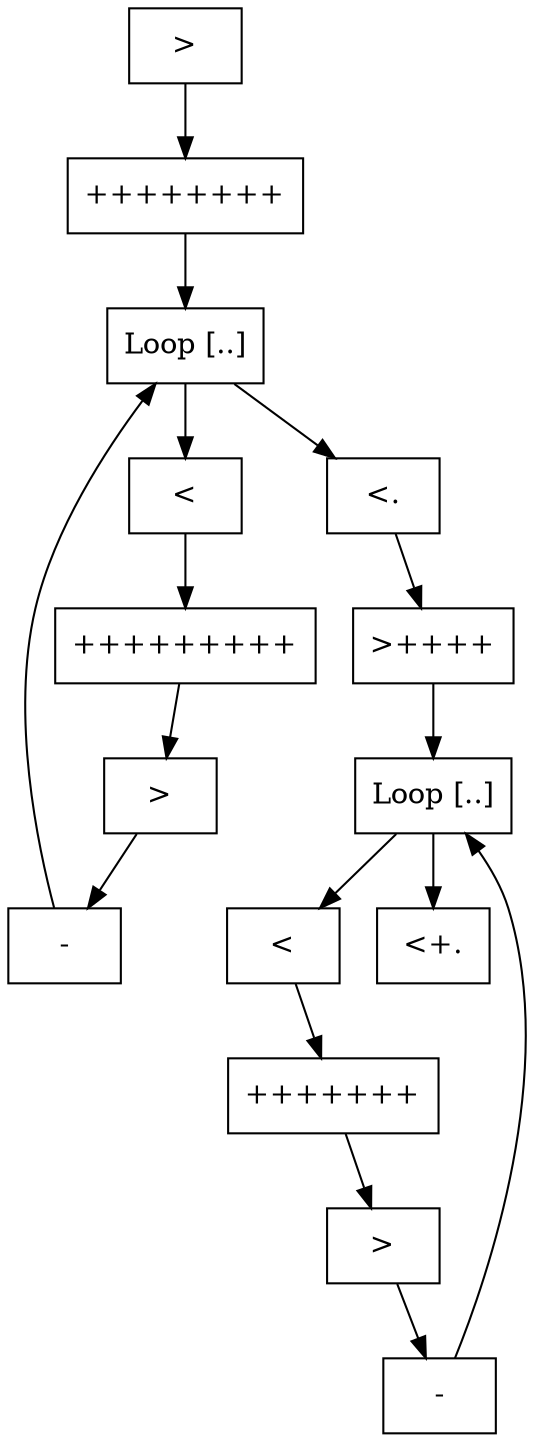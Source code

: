 
digraph ast {
    node [shape=box];

    // Define nodes
    cmd1 [label=">"];
    cmd2 [label="++++++++"];
    loop1 [label="Loop [..]"];
    loop1_cmd1 [label="<"];
    loop1_cmd2 [label="+++++++++"];
    loop1_cmd3 [label=">"];
    loop1_cmd4 [label="-"];
    cmd3 [label="<."];
    cmd4 [label=">++++"];
    loop2 [label="Loop [..]"];
    loop2_cmd1 [label="<"];
    loop2_cmd2 [label="+++++++"];
    loop2_cmd3 [label=">"];
    loop2_cmd4 [label="-"];
    cmd5 [label="<+."];
    // ... Continue for other commands and loops

    // Define edges
    cmd1 -> cmd2;
    cmd2 -> loop1;
    loop1 -> loop1_cmd1;
    loop1_cmd1 -> loop1_cmd2;
    loop1_cmd2 -> loop1_cmd3;
    loop1_cmd3 -> loop1_cmd4;
    loop1_cmd4 -> loop1;
    loop1 -> cmd3;
    cmd3 -> cmd4;
    cmd4 -> loop2;
    loop2 -> loop2_cmd1;
    loop2_cmd1 -> loop2_cmd2;
    loop2_cmd2 -> loop2_cmd3;
    loop2_cmd3 -> loop2_cmd4;
    loop2_cmd4 -> loop2;
    loop2 -> cmd5;
    // ... Continue connections for other commands and loops
}

